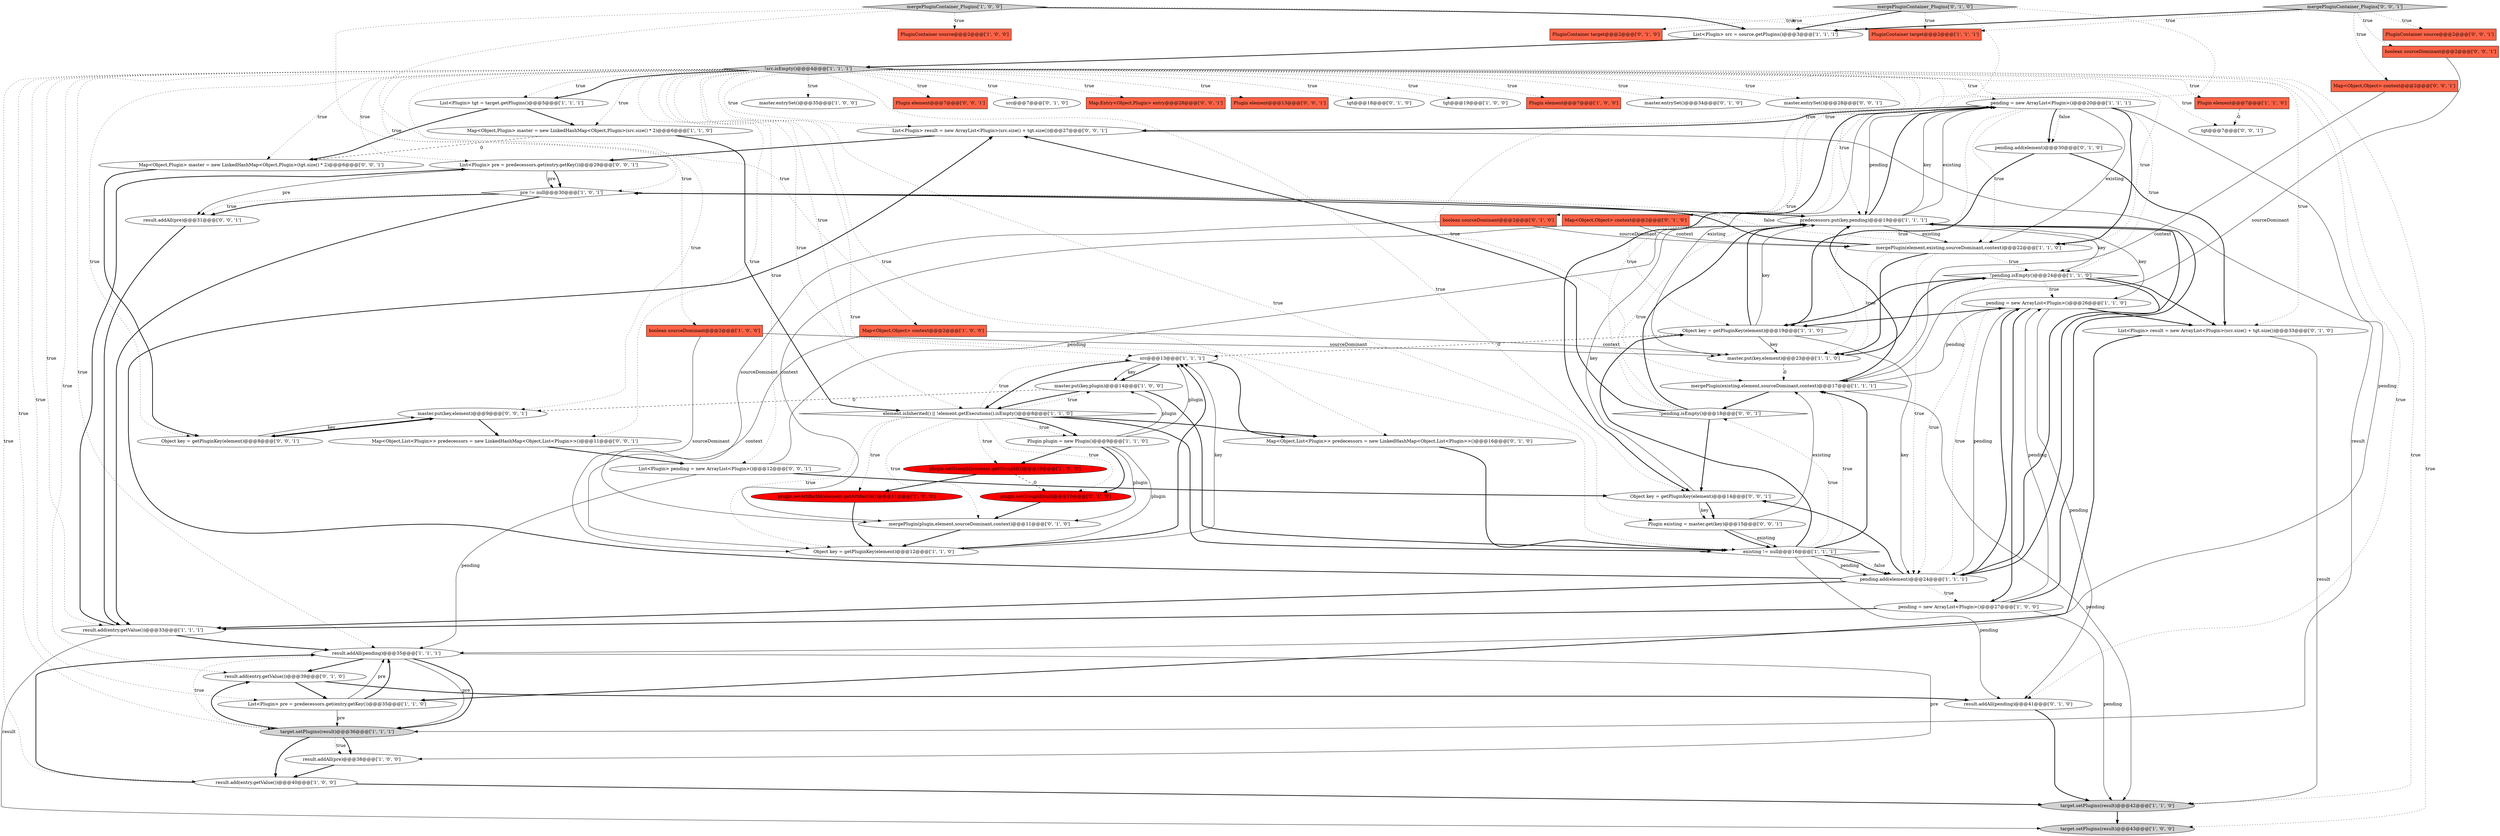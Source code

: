digraph {
11 [style = filled, label = "PluginContainer source@@@2@@@['1', '0', '0']", fillcolor = tomato, shape = box image = "AAA0AAABBB1BBB"];
9 [style = filled, label = "pending = new ArrayList<Plugin>()@@@20@@@['1', '1', '1']", fillcolor = white, shape = ellipse image = "AAA0AAABBB1BBB"];
12 [style = filled, label = "master.entrySet()@@@35@@@['1', '0', '0']", fillcolor = white, shape = ellipse image = "AAA0AAABBB1BBB"];
19 [style = filled, label = "pending = new ArrayList<Plugin>()@@@26@@@['1', '1', '0']", fillcolor = white, shape = ellipse image = "AAA0AAABBB1BBB"];
65 [style = filled, label = "List<Plugin> pending = new ArrayList<Plugin>()@@@12@@@['0', '0', '1']", fillcolor = white, shape = ellipse image = "AAA0AAABBB3BBB"];
52 [style = filled, label = "result.addAll(pending)@@@41@@@['0', '1', '0']", fillcolor = white, shape = ellipse image = "AAA0AAABBB2BBB"];
63 [style = filled, label = "master.put(key,element)@@@9@@@['0', '0', '1']", fillcolor = white, shape = ellipse image = "AAA0AAABBB3BBB"];
38 [style = filled, label = "Object key = getPluginKey(element)@@@12@@@['1', '1', '0']", fillcolor = white, shape = ellipse image = "AAA0AAABBB1BBB"];
69 [style = filled, label = "List<Plugin> result = new ArrayList<Plugin>(src.size() + tgt.size())@@@27@@@['0', '0', '1']", fillcolor = white, shape = ellipse image = "AAA0AAABBB3BBB"];
70 [style = filled, label = "tgt@@@7@@@['0', '0', '1']", fillcolor = white, shape = ellipse image = "AAA0AAABBB3BBB"];
33 [style = filled, label = "!pending.isEmpty()@@@24@@@['1', '1', '0']", fillcolor = white, shape = diamond image = "AAA0AAABBB1BBB"];
42 [style = filled, label = "List<Plugin> result = new ArrayList<Plugin>(src.size() + tgt.size())@@@33@@@['0', '1', '0']", fillcolor = white, shape = ellipse image = "AAA0AAABBB2BBB"];
1 [style = filled, label = "pre != null@@@30@@@['1', '0', '1']", fillcolor = white, shape = diamond image = "AAA0AAABBB1BBB"];
55 [style = filled, label = "Object key = getPluginKey(element)@@@8@@@['0', '0', '1']", fillcolor = white, shape = ellipse image = "AAA0AAABBB3BBB"];
53 [style = filled, label = "result.add(entry.getValue())@@@39@@@['0', '1', '0']", fillcolor = white, shape = ellipse image = "AAA0AAABBB2BBB"];
67 [style = filled, label = "Plugin element@@@7@@@['0', '0', '1']", fillcolor = tomato, shape = box image = "AAA0AAABBB3BBB"];
32 [style = filled, label = "plugin.setGroupId(element.getGroupId())@@@10@@@['1', '0', '0']", fillcolor = red, shape = ellipse image = "AAA1AAABBB1BBB"];
39 [style = filled, label = "mergePlugin(existing,element,sourceDominant,context)@@@17@@@['1', '1', '1']", fillcolor = white, shape = ellipse image = "AAA0AAABBB1BBB"];
14 [style = filled, label = "!src.isEmpty()@@@4@@@['1', '1', '1']", fillcolor = lightgray, shape = diamond image = "AAA0AAABBB1BBB"];
46 [style = filled, label = "mergePluginContainer_Plugins['0', '1', '0']", fillcolor = lightgray, shape = diamond image = "AAA0AAABBB2BBB"];
13 [style = filled, label = "master.put(key,element)@@@23@@@['1', '1', '0']", fillcolor = white, shape = ellipse image = "AAA0AAABBB1BBB"];
23 [style = filled, label = "List<Plugin> tgt = target.getPlugins()@@@5@@@['1', '1', '1']", fillcolor = white, shape = ellipse image = "AAA0AAABBB1BBB"];
30 [style = filled, label = "mergePluginContainer_Plugins['1', '0', '0']", fillcolor = lightgray, shape = diamond image = "AAA0AAABBB1BBB"];
49 [style = filled, label = "src@@@7@@@['0', '1', '0']", fillcolor = white, shape = ellipse image = "AAA0AAABBB2BBB"];
73 [style = filled, label = "List<Plugin> pre = predecessors.get(entry.getKey())@@@29@@@['0', '0', '1']", fillcolor = white, shape = ellipse image = "AAA0AAABBB3BBB"];
8 [style = filled, label = "mergePlugin(element,existing,sourceDominant,context)@@@22@@@['1', '1', '0']", fillcolor = white, shape = ellipse image = "AAA0AAABBB1BBB"];
59 [style = filled, label = "Map.Entry<Object,Plugin> entry@@@28@@@['0', '0', '1']", fillcolor = tomato, shape = box image = "AAA0AAABBB3BBB"];
58 [style = filled, label = "Plugin element@@@13@@@['0', '0', '1']", fillcolor = tomato, shape = box image = "AAA0AAABBB3BBB"];
17 [style = filled, label = "target.setPlugins(result)@@@43@@@['1', '0', '0']", fillcolor = lightgray, shape = ellipse image = "AAA0AAABBB1BBB"];
2 [style = filled, label = "result.add(entry.getValue())@@@33@@@['1', '1', '1']", fillcolor = white, shape = ellipse image = "AAA0AAABBB1BBB"];
44 [style = filled, label = "tgt@@@18@@@['0', '1', '0']", fillcolor = white, shape = ellipse image = "AAA0AAABBB2BBB"];
5 [style = filled, label = "src@@@13@@@['1', '1', '1']", fillcolor = white, shape = ellipse image = "AAA0AAABBB1BBB"];
31 [style = filled, label = "List<Plugin> src = source.getPlugins()@@@3@@@['1', '1', '1']", fillcolor = white, shape = ellipse image = "AAA0AAABBB1BBB"];
40 [style = filled, label = "pending.add(element)@@@30@@@['0', '1', '0']", fillcolor = white, shape = ellipse image = "AAA0AAABBB2BBB"];
16 [style = filled, label = "boolean sourceDominant@@@2@@@['1', '0', '0']", fillcolor = tomato, shape = box image = "AAA0AAABBB1BBB"];
6 [style = filled, label = "tgt@@@19@@@['1', '0', '0']", fillcolor = white, shape = ellipse image = "AAA0AAABBB1BBB"];
43 [style = filled, label = "PluginContainer target@@@2@@@['0', '1', '0']", fillcolor = tomato, shape = box image = "AAA0AAABBB2BBB"];
68 [style = filled, label = "mergePluginContainer_Plugins['0', '0', '1']", fillcolor = lightgray, shape = diamond image = "AAA0AAABBB3BBB"];
71 [style = filled, label = "!pending.isEmpty()@@@18@@@['0', '0', '1']", fillcolor = white, shape = diamond image = "AAA0AAABBB3BBB"];
64 [style = filled, label = "Map<Object,Plugin> master = new LinkedHashMap<Object,Plugin>(tgt.size() * 2)@@@6@@@['0', '0', '1']", fillcolor = white, shape = ellipse image = "AAA0AAABBB3BBB"];
27 [style = filled, label = "Object key = getPluginKey(element)@@@19@@@['1', '1', '0']", fillcolor = white, shape = ellipse image = "AAA0AAABBB1BBB"];
3 [style = filled, label = "Plugin element@@@7@@@['1', '0', '0']", fillcolor = tomato, shape = box image = "AAA0AAABBB1BBB"];
60 [style = filled, label = "PluginContainer source@@@2@@@['0', '0', '1']", fillcolor = tomato, shape = box image = "AAA0AAABBB3BBB"];
0 [style = filled, label = "result.addAll(pre)@@@38@@@['1', '0', '0']", fillcolor = white, shape = ellipse image = "AAA0AAABBB1BBB"];
10 [style = filled, label = "master.put(key,plugin)@@@14@@@['1', '0', '0']", fillcolor = white, shape = ellipse image = "AAA0AAABBB1BBB"];
18 [style = filled, label = "existing != null@@@16@@@['1', '1', '1']", fillcolor = white, shape = diamond image = "AAA0AAABBB1BBB"];
25 [style = filled, label = "pending.add(element)@@@24@@@['1', '1', '1']", fillcolor = white, shape = ellipse image = "AAA0AAABBB1BBB"];
22 [style = filled, label = "PluginContainer target@@@2@@@['1', '1', '1']", fillcolor = tomato, shape = box image = "AAA0AAABBB1BBB"];
41 [style = filled, label = "master.entrySet()@@@34@@@['0', '1', '0']", fillcolor = white, shape = ellipse image = "AAA0AAABBB2BBB"];
47 [style = filled, label = "plugin.setGroupId(null)@@@10@@@['0', '1', '0']", fillcolor = red, shape = ellipse image = "AAA1AAABBB2BBB"];
29 [style = filled, label = "target.setPlugins(result)@@@36@@@['1', '1', '1']", fillcolor = lightgray, shape = ellipse image = "AAA0AAABBB1BBB"];
37 [style = filled, label = "pending = new ArrayList<Plugin>()@@@27@@@['1', '0', '0']", fillcolor = white, shape = ellipse image = "AAA0AAABBB1BBB"];
4 [style = filled, label = "element.isInherited() || !element.getExecutions().isEmpty()@@@8@@@['1', '1', '0']", fillcolor = white, shape = diamond image = "AAA0AAABBB1BBB"];
45 [style = filled, label = "Map<Object,Object> context@@@2@@@['0', '1', '0']", fillcolor = tomato, shape = box image = "AAA0AAABBB2BBB"];
56 [style = filled, label = "boolean sourceDominant@@@2@@@['0', '0', '1']", fillcolor = tomato, shape = box image = "AAA0AAABBB3BBB"];
7 [style = filled, label = "predecessors.put(key,pending)@@@19@@@['1', '1', '1']", fillcolor = white, shape = ellipse image = "AAA0AAABBB1BBB"];
28 [style = filled, label = "result.add(entry.getValue())@@@40@@@['1', '0', '0']", fillcolor = white, shape = ellipse image = "AAA0AAABBB1BBB"];
26 [style = filled, label = "Plugin element@@@7@@@['1', '1', '0']", fillcolor = tomato, shape = box image = "AAA0AAABBB1BBB"];
48 [style = filled, label = "boolean sourceDominant@@@2@@@['0', '1', '0']", fillcolor = tomato, shape = box image = "AAA0AAABBB2BBB"];
57 [style = filled, label = "Map<Object,List<Plugin>> predecessors = new LinkedHashMap<Object,List<Plugin>>()@@@11@@@['0', '0', '1']", fillcolor = white, shape = ellipse image = "AAA0AAABBB3BBB"];
50 [style = filled, label = "Map<Object,List<Plugin>> predecessors = new LinkedHashMap<Object,List<Plugin>>()@@@16@@@['0', '1', '0']", fillcolor = white, shape = ellipse image = "AAA0AAABBB2BBB"];
54 [style = filled, label = "Plugin existing = master.get(key)@@@15@@@['0', '0', '1']", fillcolor = white, shape = ellipse image = "AAA0AAABBB3BBB"];
35 [style = filled, label = "Plugin plugin = new Plugin()@@@9@@@['1', '1', '0']", fillcolor = white, shape = ellipse image = "AAA0AAABBB1BBB"];
62 [style = filled, label = "Object key = getPluginKey(element)@@@14@@@['0', '0', '1']", fillcolor = white, shape = ellipse image = "AAA0AAABBB3BBB"];
51 [style = filled, label = "mergePlugin(plugin,element,sourceDominant,context)@@@11@@@['0', '1', '0']", fillcolor = white, shape = ellipse image = "AAA0AAABBB2BBB"];
61 [style = filled, label = "Map<Object,Object> context@@@2@@@['0', '0', '1']", fillcolor = tomato, shape = box image = "AAA0AAABBB3BBB"];
66 [style = filled, label = "master.entrySet()@@@28@@@['0', '0', '1']", fillcolor = white, shape = ellipse image = "AAA0AAABBB3BBB"];
72 [style = filled, label = "result.addAll(pre)@@@31@@@['0', '0', '1']", fillcolor = white, shape = ellipse image = "AAA0AAABBB3BBB"];
34 [style = filled, label = "result.addAll(pending)@@@35@@@['1', '1', '1']", fillcolor = white, shape = ellipse image = "AAA0AAABBB1BBB"];
20 [style = filled, label = "target.setPlugins(result)@@@42@@@['1', '1', '0']", fillcolor = lightgray, shape = ellipse image = "AAA0AAABBB1BBB"];
24 [style = filled, label = "plugin.setArtifactId(element.getArtifactId())@@@11@@@['1', '0', '0']", fillcolor = red, shape = ellipse image = "AAA1AAABBB1BBB"];
21 [style = filled, label = "Map<Object,Plugin> master = new LinkedHashMap<Object,Plugin>(src.size() * 2)@@@6@@@['1', '1', '0']", fillcolor = white, shape = ellipse image = "AAA0AAABBB1BBB"];
15 [style = filled, label = "Map<Object,Object> context@@@2@@@['1', '0', '0']", fillcolor = tomato, shape = box image = "AAA0AAABBB1BBB"];
36 [style = filled, label = "List<Plugin> pre = predecessors.get(entry.getKey())@@@35@@@['1', '1', '0']", fillcolor = white, shape = ellipse image = "AAA0AAABBB1BBB"];
32->47 [style = dashed, label="0"];
14->42 [style = dotted, label="true"];
4->38 [style = dotted, label="true"];
68->31 [style = bold, label=""];
28->20 [style = bold, label=""];
14->26 [style = dotted, label="true"];
62->54 [style = bold, label=""];
69->29 [style = solid, label="result"];
65->62 [style = bold, label=""];
29->0 [style = bold, label=""];
71->62 [style = bold, label=""];
34->29 [style = dotted, label="true"];
46->31 [style = bold, label=""];
36->34 [style = solid, label="pre"];
35->38 [style = solid, label="plugin"];
9->13 [style = solid, label="existing"];
14->53 [style = dotted, label="true"];
42->20 [style = solid, label="result"];
14->41 [style = dotted, label="true"];
7->9 [style = bold, label=""];
8->1 [style = bold, label=""];
9->7 [style = solid, label="pending"];
53->36 [style = bold, label=""];
55->63 [style = bold, label=""];
63->55 [style = bold, label=""];
14->44 [style = dotted, label="true"];
14->21 [style = dotted, label="true"];
9->69 [style = bold, label=""];
18->39 [style = dotted, label="true"];
33->25 [style = bold, label=""];
15->38 [style = solid, label="context"];
33->42 [style = bold, label=""];
46->48 [style = dotted, label="true"];
27->7 [style = bold, label=""];
14->39 [style = dotted, label="true"];
62->54 [style = solid, label="key"];
25->19 [style = bold, label=""];
47->51 [style = bold, label=""];
14->7 [style = dotted, label="true"];
14->3 [style = dotted, label="true"];
19->52 [style = solid, label="pending"];
14->57 [style = dotted, label="true"];
71->9 [style = dotted, label="true"];
4->24 [style = dotted, label="true"];
36->29 [style = solid, label="pre"];
18->25 [style = solid, label="pending"];
25->19 [style = dotted, label="true"];
21->64 [style = dashed, label="0"];
14->18 [style = dotted, label="true"];
9->40 [style = bold, label=""];
31->14 [style = bold, label=""];
34->53 [style = bold, label=""];
19->42 [style = bold, label=""];
34->29 [style = solid, label="pre"];
18->52 [style = solid, label="pending"];
5->10 [style = bold, label=""];
14->2 [style = dotted, label="true"];
25->62 [style = bold, label=""];
9->33 [style = dotted, label="true"];
27->5 [style = dashed, label="0"];
72->2 [style = bold, label=""];
55->63 [style = solid, label="key"];
14->12 [style = dotted, label="true"];
27->13 [style = solid, label="key"];
4->51 [style = dotted, label="true"];
50->18 [style = bold, label=""];
53->52 [style = bold, label=""];
7->8 [style = solid, label="existing"];
2->34 [style = bold, label=""];
4->35 [style = dotted, label="true"];
14->59 [style = dotted, label="true"];
62->7 [style = solid, label="key"];
45->8 [style = solid, label="context"];
35->51 [style = solid, label="plugin"];
14->52 [style = dotted, label="true"];
4->18 [style = bold, label=""];
24->38 [style = bold, label=""];
14->27 [style = dotted, label="true"];
9->8 [style = bold, label=""];
25->7 [style = bold, label=""];
2->73 [style = bold, label=""];
33->27 [style = bold, label=""];
48->51 [style = solid, label="sourceDominant"];
25->2 [style = bold, label=""];
14->58 [style = dotted, label="true"];
19->37 [style = bold, label=""];
48->8 [style = solid, label="sourceDominant"];
9->8 [style = dotted, label="true"];
71->7 [style = bold, label=""];
26->70 [style = dashed, label="0"];
8->33 [style = dotted, label="true"];
39->7 [style = bold, label=""];
15->13 [style = solid, label="context"];
9->13 [style = dotted, label="true"];
14->73 [style = dotted, label="true"];
1->72 [style = bold, label=""];
61->39 [style = solid, label="context"];
18->25 [style = bold, label=""];
35->10 [style = solid, label="plugin"];
46->45 [style = dotted, label="true"];
23->64 [style = bold, label=""];
14->66 [style = dotted, label="true"];
7->9 [style = solid, label="key"];
14->64 [style = dotted, label="true"];
57->65 [style = bold, label=""];
14->34 [style = dotted, label="true"];
14->1 [style = dotted, label="true"];
14->4 [style = dotted, label="true"];
4->32 [style = dotted, label="true"];
34->0 [style = solid, label="pre"];
16->13 [style = solid, label="sourceDominant"];
21->4 [style = bold, label=""];
29->0 [style = dotted, label="true"];
38->5 [style = bold, label=""];
10->18 [style = bold, label=""];
34->29 [style = bold, label=""];
4->5 [style = dotted, label="true"];
8->25 [style = dotted, label="true"];
39->19 [style = solid, label="pending"];
18->25 [style = dotted, label="false"];
68->60 [style = dotted, label="true"];
14->67 [style = dotted, label="true"];
68->56 [style = dotted, label="true"];
4->10 [style = dotted, label="true"];
64->55 [style = bold, label=""];
4->47 [style = dotted, label="true"];
7->33 [style = solid, label="key"];
63->57 [style = bold, label=""];
39->20 [style = solid, label="pending"];
35->32 [style = bold, label=""];
14->23 [style = dotted, label="true"];
14->69 [style = dotted, label="true"];
2->17 [style = solid, label="result"];
27->7 [style = solid, label="key"];
1->7 [style = bold, label=""];
37->7 [style = bold, label=""];
14->17 [style = dotted, label="true"];
13->39 [style = dashed, label="0"];
33->25 [style = dotted, label="true"];
38->5 [style = solid, label="key"];
14->5 [style = dotted, label="true"];
14->23 [style = bold, label=""];
18->39 [style = bold, label=""];
35->5 [style = solid, label="plugin"];
14->28 [style = dotted, label="true"];
30->31 [style = bold, label=""];
40->27 [style = bold, label=""];
5->4 [style = bold, label=""];
27->25 [style = solid, label="key"];
14->8 [style = dotted, label="true"];
14->54 [style = dotted, label="true"];
37->2 [style = bold, label=""];
1->2 [style = bold, label=""];
8->13 [style = dotted, label="true"];
14->65 [style = dotted, label="true"];
14->49 [style = dotted, label="true"];
73->72 [style = solid, label="pre"];
30->11 [style = dotted, label="true"];
4->50 [style = bold, label=""];
5->10 [style = solid, label="key"];
46->22 [style = dotted, label="true"];
71->7 [style = dotted, label="true"];
36->34 [style = bold, label=""];
37->19 [style = solid, label="pending"];
9->40 [style = dotted, label="false"];
8->13 [style = bold, label=""];
65->7 [style = solid, label="pending"];
14->63 [style = dotted, label="true"];
14->6 [style = dotted, label="true"];
29->53 [style = bold, label=""];
25->37 [style = dotted, label="true"];
1->72 [style = dotted, label="true"];
7->9 [style = solid, label="existing"];
4->35 [style = bold, label=""];
20->17 [style = bold, label=""];
18->71 [style = dotted, label="true"];
68->61 [style = dotted, label="true"];
28->34 [style = bold, label=""];
14->50 [style = dotted, label="true"];
39->71 [style = bold, label=""];
37->20 [style = solid, label="pending"];
54->18 [style = solid, label="existing"];
16->38 [style = solid, label="sourceDominant"];
9->8 [style = solid, label="existing"];
9->62 [style = bold, label=""];
42->36 [style = bold, label=""];
45->51 [style = solid, label="context"];
14->62 [style = dotted, label="true"];
14->36 [style = dotted, label="true"];
52->20 [style = bold, label=""];
71->69 [style = bold, label=""];
7->19 [style = solid, label="key"];
54->39 [style = solid, label="existing"];
29->28 [style = bold, label=""];
14->20 [style = dotted, label="true"];
25->69 [style = bold, label=""];
54->18 [style = bold, label=""];
51->38 [style = bold, label=""];
23->21 [style = bold, label=""];
18->27 [style = bold, label=""];
30->16 [style = dotted, label="true"];
19->25 [style = solid, label="pending"];
19->27 [style = bold, label=""];
9->34 [style = solid, label="pending"];
14->55 [style = dotted, label="true"];
10->4 [style = bold, label=""];
35->47 [style = bold, label=""];
14->29 [style = dotted, label="true"];
33->19 [style = dotted, label="true"];
69->73 [style = bold, label=""];
14->9 [style = dotted, label="true"];
73->1 [style = bold, label=""];
68->22 [style = dotted, label="true"];
56->39 [style = solid, label="sourceDominant"];
13->33 [style = bold, label=""];
73->1 [style = solid, label="pre"];
5->50 [style = bold, label=""];
32->24 [style = bold, label=""];
8->1 [style = dotted, label="false"];
30->22 [style = dotted, label="true"];
40->42 [style = bold, label=""];
30->15 [style = dotted, label="true"];
65->34 [style = solid, label="pending"];
10->63 [style = dashed, label="0"];
0->28 [style = bold, label=""];
46->43 [style = dotted, label="true"];
14->70 [style = dotted, label="true"];
}
